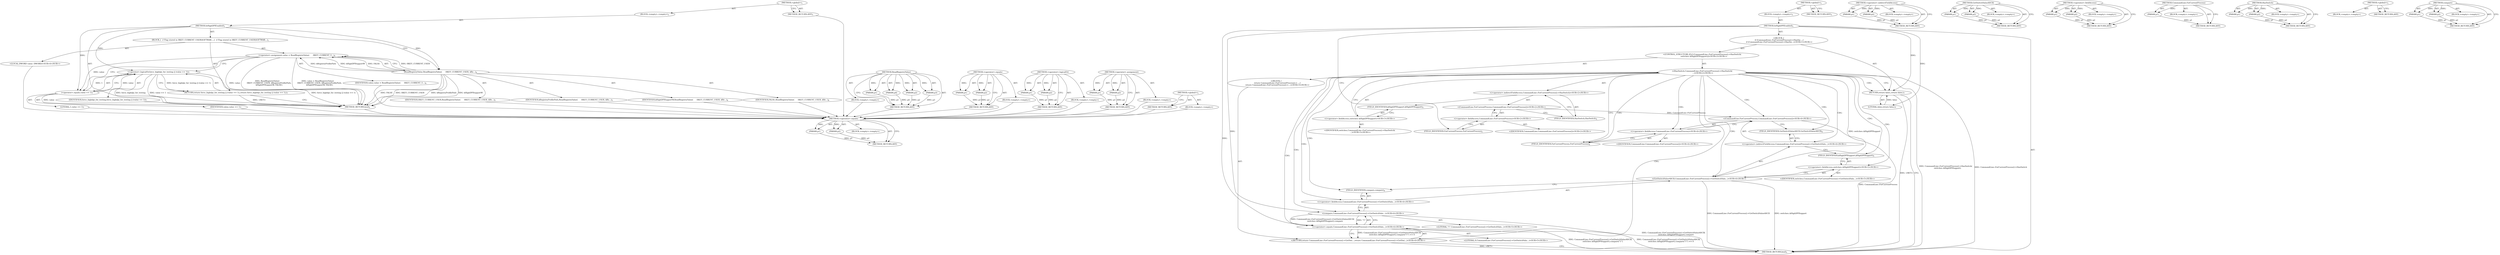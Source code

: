 digraph "&lt;global&gt;" {
vulnerable_81 [label=<(METHOD,&lt;operator&gt;.equals)>];
vulnerable_82 [label=<(PARAM,p1)>];
vulnerable_83 [label=<(PARAM,p2)>];
vulnerable_84 [label=<(BLOCK,&lt;empty&gt;,&lt;empty&gt;)>];
vulnerable_85 [label=<(METHOD_RETURN,ANY)>];
vulnerable_6 [label=<(METHOD,&lt;global&gt;)<SUB>1</SUB>>];
vulnerable_7 [label=<(BLOCK,&lt;empty&gt;,&lt;empty&gt;)<SUB>1</SUB>>];
vulnerable_8 [label=<(METHOD,IsHighDPIEnabled)<SUB>1</SUB>>];
vulnerable_9 [label="<(BLOCK,{
  if (CommandLine::ForCurrentProcess()-&gt;HasSw...,{
  if (CommandLine::ForCurrentProcess()-&gt;HasSw...)<SUB>1</SUB>>"];
vulnerable_10 [label="<(CONTROL_STRUCTURE,IF,if (CommandLine::ForCurrentProcess()-&gt;HasSwitch(
      switches::kHighDPISupport)))<SUB>2</SUB>>"];
vulnerable_11 [label="<(HasSwitch,CommandLine::ForCurrentProcess()-&gt;HasSwitch(
  ...)<SUB>2</SUB>>"];
vulnerable_12 [label="<(&lt;operator&gt;.indirectFieldAccess,CommandLine::ForCurrentProcess()-&gt;HasSwitch)<SUB>2</SUB>>"];
vulnerable_13 [label="<(CommandLine.ForCurrentProcess,CommandLine::ForCurrentProcess())<SUB>2</SUB>>"];
vulnerable_14 [label="<(&lt;operator&gt;.fieldAccess,CommandLine::ForCurrentProcess)<SUB>2</SUB>>"];
vulnerable_15 [label="<(IDENTIFIER,CommandLine,CommandLine::ForCurrentProcess())<SUB>2</SUB>>"];
vulnerable_16 [label=<(FIELD_IDENTIFIER,ForCurrentProcess,ForCurrentProcess)<SUB>2</SUB>>];
vulnerable_17 [label=<(FIELD_IDENTIFIER,HasSwitch,HasSwitch)<SUB>2</SUB>>];
vulnerable_18 [label="<(&lt;operator&gt;.fieldAccess,switches::kHighDPISupport)<SUB>3</SUB>>"];
vulnerable_19 [label="<(IDENTIFIER,switches,CommandLine::ForCurrentProcess()-&gt;HasSwitch(
  ...)<SUB>3</SUB>>"];
vulnerable_20 [label=<(FIELD_IDENTIFIER,kHighDPISupport,kHighDPISupport)<SUB>3</SUB>>];
vulnerable_21 [label="<(BLOCK,{
    return CommandLine::ForCurrentProcess()-&gt;...,{
    return CommandLine::ForCurrentProcess()-&gt;...)<SUB>3</SUB>>"];
vulnerable_22 [label="<(RETURN,return CommandLine::ForCurrentProcess()-&gt;GetSwi...,return CommandLine::ForCurrentProcess()-&gt;GetSwi...)<SUB>4</SUB>>"];
vulnerable_23 [label="<(&lt;operator&gt;.equals,CommandLine::ForCurrentProcess()-&gt;GetSwitchValu...)<SUB>4</SUB>>"];
vulnerable_24 [label="<(compare,CommandLine::ForCurrentProcess()-&gt;GetSwitchValu...)<SUB>4</SUB>>"];
vulnerable_25 [label="<(&lt;operator&gt;.fieldAccess,CommandLine::ForCurrentProcess()-&gt;GetSwitchValu...)<SUB>4</SUB>>"];
vulnerable_26 [label="<(GetSwitchValueASCII,CommandLine::ForCurrentProcess()-&gt;GetSwitchValu...)<SUB>4</SUB>>"];
vulnerable_27 [label="<(&lt;operator&gt;.indirectFieldAccess,CommandLine::ForCurrentProcess()-&gt;GetSwitchValu...)<SUB>4</SUB>>"];
vulnerable_28 [label="<(CommandLine.ForCurrentProcess,CommandLine::ForCurrentProcess())<SUB>4</SUB>>"];
vulnerable_29 [label="<(&lt;operator&gt;.fieldAccess,CommandLine::ForCurrentProcess)<SUB>4</SUB>>"];
vulnerable_30 [label="<(IDENTIFIER,CommandLine,CommandLine::ForCurrentProcess())<SUB>4</SUB>>"];
vulnerable_31 [label=<(FIELD_IDENTIFIER,ForCurrentProcess,ForCurrentProcess)<SUB>4</SUB>>];
vulnerable_32 [label=<(FIELD_IDENTIFIER,GetSwitchValueASCII,GetSwitchValueASCII)<SUB>4</SUB>>];
vulnerable_33 [label="<(&lt;operator&gt;.fieldAccess,switches::kHighDPISupport)<SUB>5</SUB>>"];
vulnerable_34 [label="<(IDENTIFIER,switches,CommandLine::ForCurrentProcess()-&gt;GetSwitchValu...)<SUB>5</SUB>>"];
vulnerable_35 [label=<(FIELD_IDENTIFIER,kHighDPISupport,kHighDPISupport)<SUB>5</SUB>>];
vulnerable_36 [label=<(FIELD_IDENTIFIER,compare,compare)<SUB>4</SUB>>];
vulnerable_37 [label="<(LITERAL,&quot;1&quot;,CommandLine::ForCurrentProcess()-&gt;GetSwitchValu...)<SUB>5</SUB>>"];
vulnerable_38 [label="<(LITERAL,0,CommandLine::ForCurrentProcess()-&gt;GetSwitchValu...)<SUB>5</SUB>>"];
vulnerable_39 [label=<(RETURN,return false;,return false;)<SUB>7</SUB>>];
vulnerable_40 [label=<(LITERAL,false,return false;)<SUB>7</SUB>>];
vulnerable_41 [label=<(METHOD_RETURN,bool)<SUB>1</SUB>>];
vulnerable_43 [label=<(METHOD_RETURN,ANY)<SUB>1</SUB>>];
vulnerable_67 [label=<(METHOD,&lt;operator&gt;.indirectFieldAccess)>];
vulnerable_68 [label=<(PARAM,p1)>];
vulnerable_69 [label=<(PARAM,p2)>];
vulnerable_70 [label=<(BLOCK,&lt;empty&gt;,&lt;empty&gt;)>];
vulnerable_71 [label=<(METHOD_RETURN,ANY)>];
vulnerable_91 [label=<(METHOD,GetSwitchValueASCII)>];
vulnerable_92 [label=<(PARAM,p1)>];
vulnerable_93 [label=<(PARAM,p2)>];
vulnerable_94 [label=<(BLOCK,&lt;empty&gt;,&lt;empty&gt;)>];
vulnerable_95 [label=<(METHOD_RETURN,ANY)>];
vulnerable_76 [label=<(METHOD,&lt;operator&gt;.fieldAccess)>];
vulnerable_77 [label=<(PARAM,p1)>];
vulnerable_78 [label=<(PARAM,p2)>];
vulnerable_79 [label=<(BLOCK,&lt;empty&gt;,&lt;empty&gt;)>];
vulnerable_80 [label=<(METHOD_RETURN,ANY)>];
vulnerable_72 [label=<(METHOD,CommandLine.ForCurrentProcess)>];
vulnerable_73 [label=<(PARAM,p1)>];
vulnerable_74 [label=<(BLOCK,&lt;empty&gt;,&lt;empty&gt;)>];
vulnerable_75 [label=<(METHOD_RETURN,ANY)>];
vulnerable_62 [label=<(METHOD,HasSwitch)>];
vulnerable_63 [label=<(PARAM,p1)>];
vulnerable_64 [label=<(PARAM,p2)>];
vulnerable_65 [label=<(BLOCK,&lt;empty&gt;,&lt;empty&gt;)>];
vulnerable_66 [label=<(METHOD_RETURN,ANY)>];
vulnerable_56 [label=<(METHOD,&lt;global&gt;)<SUB>1</SUB>>];
vulnerable_57 [label=<(BLOCK,&lt;empty&gt;,&lt;empty&gt;)>];
vulnerable_58 [label=<(METHOD_RETURN,ANY)>];
vulnerable_86 [label=<(METHOD,compare)>];
vulnerable_87 [label=<(PARAM,p1)>];
vulnerable_88 [label=<(PARAM,p2)>];
vulnerable_89 [label=<(BLOCK,&lt;empty&gt;,&lt;empty&gt;)>];
vulnerable_90 [label=<(METHOD_RETURN,ANY)>];
fixed_6 [label=<(METHOD,&lt;global&gt;)<SUB>1</SUB>>];
fixed_7 [label=<(BLOCK,&lt;empty&gt;,&lt;empty&gt;)<SUB>1</SUB>>];
fixed_8 [label=<(METHOD,IsHighDPIEnabled)<SUB>1</SUB>>];
fixed_9 [label=<(BLOCK,{
  // Flag stored in HKEY_CURRENT_USER\SOFTWAR...,{
  // Flag stored in HKEY_CURRENT_USER\SOFTWAR...)<SUB>1</SUB>>];
fixed_10 [label="<(LOCAL,DWORD value: DWORD)<SUB>4</SUB>>"];
fixed_11 [label=<(&lt;operator&gt;.assignment,value = ReadRegistryValue(
      HKEY_CURRENT_U...)<SUB>4</SUB>>];
fixed_12 [label=<(IDENTIFIER,value,value = ReadRegistryValue(
      HKEY_CURRENT_U...)<SUB>4</SUB>>];
fixed_13 [label=<(ReadRegistryValue,ReadRegistryValue(
      HKEY_CURRENT_USER, kRe...)<SUB>4</SUB>>];
fixed_14 [label=<(IDENTIFIER,HKEY_CURRENT_USER,ReadRegistryValue(
      HKEY_CURRENT_USER, kRe...)<SUB>5</SUB>>];
fixed_15 [label=<(IDENTIFIER,kRegistryProfilePath,ReadRegistryValue(
      HKEY_CURRENT_USER, kRe...)<SUB>5</SUB>>];
fixed_16 [label=<(IDENTIFIER,kHighDPISupportW,ReadRegistryValue(
      HKEY_CURRENT_USER, kRe...)<SUB>6</SUB>>];
fixed_17 [label=<(IDENTIFIER,FALSE,ReadRegistryValue(
      HKEY_CURRENT_USER, kRe...)<SUB>6</SUB>>];
fixed_18 [label=<(RETURN,return force_highdpi_for_testing || (value == 1);,return force_highdpi_for_testing || (value == 1);)<SUB>7</SUB>>];
fixed_19 [label=<(&lt;operator&gt;.logicalOr,force_highdpi_for_testing || (value == 1))<SUB>7</SUB>>];
fixed_20 [label=<(IDENTIFIER,force_highdpi_for_testing,force_highdpi_for_testing || (value == 1))<SUB>7</SUB>>];
fixed_21 [label=<(&lt;operator&gt;.equals,value == 1)<SUB>7</SUB>>];
fixed_22 [label=<(IDENTIFIER,value,value == 1)<SUB>7</SUB>>];
fixed_23 [label=<(LITERAL,1,value == 1)<SUB>7</SUB>>];
fixed_24 [label=<(METHOD_RETURN,bool)<SUB>1</SUB>>];
fixed_26 [label=<(METHOD_RETURN,ANY)<SUB>1</SUB>>];
fixed_50 [label=<(METHOD,ReadRegistryValue)>];
fixed_51 [label=<(PARAM,p1)>];
fixed_52 [label=<(PARAM,p2)>];
fixed_53 [label=<(PARAM,p3)>];
fixed_54 [label=<(PARAM,p4)>];
fixed_55 [label=<(BLOCK,&lt;empty&gt;,&lt;empty&gt;)>];
fixed_56 [label=<(METHOD_RETURN,ANY)>];
fixed_62 [label=<(METHOD,&lt;operator&gt;.equals)>];
fixed_63 [label=<(PARAM,p1)>];
fixed_64 [label=<(PARAM,p2)>];
fixed_65 [label=<(BLOCK,&lt;empty&gt;,&lt;empty&gt;)>];
fixed_66 [label=<(METHOD_RETURN,ANY)>];
fixed_57 [label=<(METHOD,&lt;operator&gt;.logicalOr)>];
fixed_58 [label=<(PARAM,p1)>];
fixed_59 [label=<(PARAM,p2)>];
fixed_60 [label=<(BLOCK,&lt;empty&gt;,&lt;empty&gt;)>];
fixed_61 [label=<(METHOD_RETURN,ANY)>];
fixed_45 [label=<(METHOD,&lt;operator&gt;.assignment)>];
fixed_46 [label=<(PARAM,p1)>];
fixed_47 [label=<(PARAM,p2)>];
fixed_48 [label=<(BLOCK,&lt;empty&gt;,&lt;empty&gt;)>];
fixed_49 [label=<(METHOD_RETURN,ANY)>];
fixed_39 [label=<(METHOD,&lt;global&gt;)<SUB>1</SUB>>];
fixed_40 [label=<(BLOCK,&lt;empty&gt;,&lt;empty&gt;)>];
fixed_41 [label=<(METHOD_RETURN,ANY)>];
vulnerable_81 -> vulnerable_82  [key=0, label="AST: "];
vulnerable_81 -> vulnerable_82  [key=1, label="DDG: "];
vulnerable_81 -> vulnerable_84  [key=0, label="AST: "];
vulnerable_81 -> vulnerable_83  [key=0, label="AST: "];
vulnerable_81 -> vulnerable_83  [key=1, label="DDG: "];
vulnerable_81 -> vulnerable_85  [key=0, label="AST: "];
vulnerable_81 -> vulnerable_85  [key=1, label="CFG: "];
vulnerable_82 -> vulnerable_85  [key=0, label="DDG: p1"];
vulnerable_83 -> vulnerable_85  [key=0, label="DDG: p2"];
vulnerable_6 -> vulnerable_7  [key=0, label="AST: "];
vulnerable_6 -> vulnerable_43  [key=0, label="AST: "];
vulnerable_6 -> vulnerable_43  [key=1, label="CFG: "];
vulnerable_7 -> vulnerable_8  [key=0, label="AST: "];
vulnerable_8 -> vulnerable_9  [key=0, label="AST: "];
vulnerable_8 -> vulnerable_41  [key=0, label="AST: "];
vulnerable_8 -> vulnerable_16  [key=0, label="CFG: "];
vulnerable_8 -> vulnerable_39  [key=0, label="DDG: "];
vulnerable_8 -> vulnerable_40  [key=0, label="DDG: "];
vulnerable_8 -> vulnerable_23  [key=0, label="DDG: "];
vulnerable_8 -> vulnerable_24  [key=0, label="DDG: "];
vulnerable_9 -> vulnerable_10  [key=0, label="AST: "];
vulnerable_9 -> vulnerable_39  [key=0, label="AST: "];
vulnerable_10 -> vulnerable_11  [key=0, label="AST: "];
vulnerable_10 -> vulnerable_21  [key=0, label="AST: "];
vulnerable_11 -> vulnerable_12  [key=0, label="AST: "];
vulnerable_11 -> vulnerable_18  [key=0, label="AST: "];
vulnerable_11 -> vulnerable_31  [key=0, label="CFG: "];
vulnerable_11 -> vulnerable_31  [key=1, label="CDG: "];
vulnerable_11 -> vulnerable_39  [key=0, label="CFG: "];
vulnerable_11 -> vulnerable_39  [key=1, label="CDG: "];
vulnerable_11 -> vulnerable_41  [key=0, label="DDG: CommandLine::ForCurrentProcess()-&gt;HasSwitch"];
vulnerable_11 -> vulnerable_41  [key=1, label="DDG: CommandLine::ForCurrentProcess()-&gt;HasSwitch(
      switches::kHighDPISupport)"];
vulnerable_11 -> vulnerable_26  [key=0, label="DDG: switches::kHighDPISupport"];
vulnerable_11 -> vulnerable_26  [key=1, label="CDG: "];
vulnerable_11 -> vulnerable_24  [key=0, label="CDG: "];
vulnerable_11 -> vulnerable_29  [key=0, label="CDG: "];
vulnerable_11 -> vulnerable_32  [key=0, label="CDG: "];
vulnerable_11 -> vulnerable_33  [key=0, label="CDG: "];
vulnerable_11 -> vulnerable_23  [key=0, label="CDG: "];
vulnerable_11 -> vulnerable_28  [key=0, label="CDG: "];
vulnerable_11 -> vulnerable_36  [key=0, label="CDG: "];
vulnerable_11 -> vulnerable_35  [key=0, label="CDG: "];
vulnerable_11 -> vulnerable_25  [key=0, label="CDG: "];
vulnerable_11 -> vulnerable_22  [key=0, label="CDG: "];
vulnerable_11 -> vulnerable_27  [key=0, label="CDG: "];
vulnerable_12 -> vulnerable_13  [key=0, label="AST: "];
vulnerable_12 -> vulnerable_17  [key=0, label="AST: "];
vulnerable_12 -> vulnerable_20  [key=0, label="CFG: "];
vulnerable_13 -> vulnerable_14  [key=0, label="AST: "];
vulnerable_13 -> vulnerable_17  [key=0, label="CFG: "];
vulnerable_13 -> vulnerable_28  [key=0, label="DDG: CommandLine::ForCurrentProcess"];
vulnerable_14 -> vulnerable_15  [key=0, label="AST: "];
vulnerable_14 -> vulnerable_16  [key=0, label="AST: "];
vulnerable_14 -> vulnerable_13  [key=0, label="CFG: "];
vulnerable_16 -> vulnerable_14  [key=0, label="CFG: "];
vulnerable_17 -> vulnerable_12  [key=0, label="CFG: "];
vulnerable_18 -> vulnerable_19  [key=0, label="AST: "];
vulnerable_18 -> vulnerable_20  [key=0, label="AST: "];
vulnerable_18 -> vulnerable_11  [key=0, label="CFG: "];
vulnerable_20 -> vulnerable_18  [key=0, label="CFG: "];
vulnerable_21 -> vulnerable_22  [key=0, label="AST: "];
vulnerable_22 -> vulnerable_23  [key=0, label="AST: "];
vulnerable_22 -> vulnerable_41  [key=0, label="CFG: "];
vulnerable_22 -> vulnerable_41  [key=1, label="DDG: &lt;RET&gt;"];
vulnerable_23 -> vulnerable_24  [key=0, label="AST: "];
vulnerable_23 -> vulnerable_38  [key=0, label="AST: "];
vulnerable_23 -> vulnerable_22  [key=0, label="CFG: "];
vulnerable_23 -> vulnerable_22  [key=1, label="DDG: CommandLine::ForCurrentProcess()-&gt;GetSwitchValueASCII(
        switches::kHighDPISupport).compare(&quot;1&quot;) == 0"];
vulnerable_23 -> vulnerable_41  [key=0, label="DDG: CommandLine::ForCurrentProcess()-&gt;GetSwitchValueASCII(
        switches::kHighDPISupport).compare(&quot;1&quot;)"];
vulnerable_23 -> vulnerable_41  [key=1, label="DDG: CommandLine::ForCurrentProcess()-&gt;GetSwitchValueASCII(
        switches::kHighDPISupport).compare(&quot;1&quot;) == 0"];
vulnerable_24 -> vulnerable_25  [key=0, label="AST: "];
vulnerable_24 -> vulnerable_37  [key=0, label="AST: "];
vulnerable_24 -> vulnerable_23  [key=0, label="CFG: "];
vulnerable_24 -> vulnerable_23  [key=1, label="DDG: CommandLine::ForCurrentProcess()-&gt;GetSwitchValueASCII(
        switches::kHighDPISupport).compare"];
vulnerable_24 -> vulnerable_23  [key=2, label="DDG: &quot;1&quot;"];
vulnerable_24 -> vulnerable_41  [key=0, label="DDG: CommandLine::ForCurrentProcess()-&gt;GetSwitchValueASCII(
        switches::kHighDPISupport).compare"];
vulnerable_25 -> vulnerable_26  [key=0, label="AST: "];
vulnerable_25 -> vulnerable_36  [key=0, label="AST: "];
vulnerable_25 -> vulnerable_24  [key=0, label="CFG: "];
vulnerable_26 -> vulnerable_27  [key=0, label="AST: "];
vulnerable_26 -> vulnerable_33  [key=0, label="AST: "];
vulnerable_26 -> vulnerable_36  [key=0, label="CFG: "];
vulnerable_26 -> vulnerable_41  [key=0, label="DDG: CommandLine::ForCurrentProcess()-&gt;GetSwitchValueASCII"];
vulnerable_26 -> vulnerable_41  [key=1, label="DDG: switches::kHighDPISupport"];
vulnerable_27 -> vulnerable_28  [key=0, label="AST: "];
vulnerable_27 -> vulnerable_32  [key=0, label="AST: "];
vulnerable_27 -> vulnerable_35  [key=0, label="CFG: "];
vulnerable_28 -> vulnerable_29  [key=0, label="AST: "];
vulnerable_28 -> vulnerable_32  [key=0, label="CFG: "];
vulnerable_28 -> vulnerable_41  [key=0, label="DDG: CommandLine::ForCurrentProcess"];
vulnerable_29 -> vulnerable_30  [key=0, label="AST: "];
vulnerable_29 -> vulnerable_31  [key=0, label="AST: "];
vulnerable_29 -> vulnerable_28  [key=0, label="CFG: "];
vulnerable_31 -> vulnerable_29  [key=0, label="CFG: "];
vulnerable_32 -> vulnerable_27  [key=0, label="CFG: "];
vulnerable_33 -> vulnerable_34  [key=0, label="AST: "];
vulnerable_33 -> vulnerable_35  [key=0, label="AST: "];
vulnerable_33 -> vulnerable_26  [key=0, label="CFG: "];
vulnerable_35 -> vulnerable_33  [key=0, label="CFG: "];
vulnerable_36 -> vulnerable_25  [key=0, label="CFG: "];
vulnerable_39 -> vulnerable_40  [key=0, label="AST: "];
vulnerable_39 -> vulnerable_41  [key=0, label="CFG: "];
vulnerable_39 -> vulnerable_41  [key=1, label="DDG: &lt;RET&gt;"];
vulnerable_40 -> vulnerable_39  [key=0, label="DDG: false"];
vulnerable_67 -> vulnerable_68  [key=0, label="AST: "];
vulnerable_67 -> vulnerable_68  [key=1, label="DDG: "];
vulnerable_67 -> vulnerable_70  [key=0, label="AST: "];
vulnerable_67 -> vulnerable_69  [key=0, label="AST: "];
vulnerable_67 -> vulnerable_69  [key=1, label="DDG: "];
vulnerable_67 -> vulnerable_71  [key=0, label="AST: "];
vulnerable_67 -> vulnerable_71  [key=1, label="CFG: "];
vulnerable_68 -> vulnerable_71  [key=0, label="DDG: p1"];
vulnerable_69 -> vulnerable_71  [key=0, label="DDG: p2"];
vulnerable_91 -> vulnerable_92  [key=0, label="AST: "];
vulnerable_91 -> vulnerable_92  [key=1, label="DDG: "];
vulnerable_91 -> vulnerable_94  [key=0, label="AST: "];
vulnerable_91 -> vulnerable_93  [key=0, label="AST: "];
vulnerable_91 -> vulnerable_93  [key=1, label="DDG: "];
vulnerable_91 -> vulnerable_95  [key=0, label="AST: "];
vulnerable_91 -> vulnerable_95  [key=1, label="CFG: "];
vulnerable_92 -> vulnerable_95  [key=0, label="DDG: p1"];
vulnerable_93 -> vulnerable_95  [key=0, label="DDG: p2"];
vulnerable_76 -> vulnerable_77  [key=0, label="AST: "];
vulnerable_76 -> vulnerable_77  [key=1, label="DDG: "];
vulnerable_76 -> vulnerable_79  [key=0, label="AST: "];
vulnerable_76 -> vulnerable_78  [key=0, label="AST: "];
vulnerable_76 -> vulnerable_78  [key=1, label="DDG: "];
vulnerable_76 -> vulnerable_80  [key=0, label="AST: "];
vulnerable_76 -> vulnerable_80  [key=1, label="CFG: "];
vulnerable_77 -> vulnerable_80  [key=0, label="DDG: p1"];
vulnerable_78 -> vulnerable_80  [key=0, label="DDG: p2"];
vulnerable_72 -> vulnerable_73  [key=0, label="AST: "];
vulnerable_72 -> vulnerable_73  [key=1, label="DDG: "];
vulnerable_72 -> vulnerable_74  [key=0, label="AST: "];
vulnerable_72 -> vulnerable_75  [key=0, label="AST: "];
vulnerable_72 -> vulnerable_75  [key=1, label="CFG: "];
vulnerable_73 -> vulnerable_75  [key=0, label="DDG: p1"];
vulnerable_62 -> vulnerable_63  [key=0, label="AST: "];
vulnerable_62 -> vulnerable_63  [key=1, label="DDG: "];
vulnerable_62 -> vulnerable_65  [key=0, label="AST: "];
vulnerable_62 -> vulnerable_64  [key=0, label="AST: "];
vulnerable_62 -> vulnerable_64  [key=1, label="DDG: "];
vulnerable_62 -> vulnerable_66  [key=0, label="AST: "];
vulnerable_62 -> vulnerable_66  [key=1, label="CFG: "];
vulnerable_63 -> vulnerable_66  [key=0, label="DDG: p1"];
vulnerable_64 -> vulnerable_66  [key=0, label="DDG: p2"];
vulnerable_56 -> vulnerable_57  [key=0, label="AST: "];
vulnerable_56 -> vulnerable_58  [key=0, label="AST: "];
vulnerable_56 -> vulnerable_58  [key=1, label="CFG: "];
vulnerable_86 -> vulnerable_87  [key=0, label="AST: "];
vulnerable_86 -> vulnerable_87  [key=1, label="DDG: "];
vulnerable_86 -> vulnerable_89  [key=0, label="AST: "];
vulnerable_86 -> vulnerable_88  [key=0, label="AST: "];
vulnerable_86 -> vulnerable_88  [key=1, label="DDG: "];
vulnerable_86 -> vulnerable_90  [key=0, label="AST: "];
vulnerable_86 -> vulnerable_90  [key=1, label="CFG: "];
vulnerable_87 -> vulnerable_90  [key=0, label="DDG: p1"];
vulnerable_88 -> vulnerable_90  [key=0, label="DDG: p2"];
fixed_6 -> fixed_7  [key=0, label="AST: "];
fixed_6 -> fixed_26  [key=0, label="AST: "];
fixed_6 -> fixed_26  [key=1, label="CFG: "];
fixed_7 -> fixed_8  [key=0, label="AST: "];
fixed_8 -> fixed_9  [key=0, label="AST: "];
fixed_8 -> fixed_24  [key=0, label="AST: "];
fixed_8 -> fixed_13  [key=0, label="CFG: "];
fixed_8 -> fixed_13  [key=1, label="DDG: "];
fixed_8 -> fixed_19  [key=0, label="DDG: "];
fixed_8 -> fixed_21  [key=0, label="DDG: "];
fixed_9 -> fixed_10  [key=0, label="AST: "];
fixed_9 -> fixed_11  [key=0, label="AST: "];
fixed_9 -> fixed_18  [key=0, label="AST: "];
fixed_10 -> vulnerable_81  [key=0];
fixed_11 -> fixed_12  [key=0, label="AST: "];
fixed_11 -> fixed_13  [key=0, label="AST: "];
fixed_11 -> fixed_19  [key=0, label="CFG: "];
fixed_11 -> fixed_21  [key=0, label="CFG: "];
fixed_11 -> fixed_21  [key=1, label="DDG: value"];
fixed_11 -> fixed_24  [key=0, label="DDG: value"];
fixed_11 -> fixed_24  [key=1, label="DDG: ReadRegistryValue(
      HKEY_CURRENT_USER, kRegistryProfilePath,
      kHighDPISupportW, FALSE)"];
fixed_11 -> fixed_24  [key=2, label="DDG: value = ReadRegistryValue(
      HKEY_CURRENT_USER, kRegistryProfilePath,
      kHighDPISupportW, FALSE)"];
fixed_12 -> vulnerable_81  [key=0];
fixed_13 -> fixed_14  [key=0, label="AST: "];
fixed_13 -> fixed_15  [key=0, label="AST: "];
fixed_13 -> fixed_16  [key=0, label="AST: "];
fixed_13 -> fixed_17  [key=0, label="AST: "];
fixed_13 -> fixed_11  [key=0, label="CFG: "];
fixed_13 -> fixed_11  [key=1, label="DDG: HKEY_CURRENT_USER"];
fixed_13 -> fixed_11  [key=2, label="DDG: kRegistryProfilePath"];
fixed_13 -> fixed_11  [key=3, label="DDG: kHighDPISupportW"];
fixed_13 -> fixed_11  [key=4, label="DDG: FALSE"];
fixed_13 -> fixed_24  [key=0, label="DDG: kRegistryProfilePath"];
fixed_13 -> fixed_24  [key=1, label="DDG: kHighDPISupportW"];
fixed_13 -> fixed_24  [key=2, label="DDG: FALSE"];
fixed_13 -> fixed_24  [key=3, label="DDG: HKEY_CURRENT_USER"];
fixed_14 -> vulnerable_81  [key=0];
fixed_15 -> vulnerable_81  [key=0];
fixed_16 -> vulnerable_81  [key=0];
fixed_17 -> vulnerable_81  [key=0];
fixed_18 -> fixed_19  [key=0, label="AST: "];
fixed_18 -> fixed_24  [key=0, label="CFG: "];
fixed_18 -> fixed_24  [key=1, label="DDG: &lt;RET&gt;"];
fixed_19 -> fixed_20  [key=0, label="AST: "];
fixed_19 -> fixed_21  [key=0, label="AST: "];
fixed_19 -> fixed_18  [key=0, label="CFG: "];
fixed_19 -> fixed_18  [key=1, label="DDG: force_highdpi_for_testing || (value == 1)"];
fixed_19 -> fixed_24  [key=0, label="DDG: force_highdpi_for_testing"];
fixed_19 -> fixed_24  [key=1, label="DDG: value == 1"];
fixed_19 -> fixed_24  [key=2, label="DDG: force_highdpi_for_testing || (value == 1)"];
fixed_20 -> vulnerable_81  [key=0];
fixed_21 -> fixed_22  [key=0, label="AST: "];
fixed_21 -> fixed_23  [key=0, label="AST: "];
fixed_21 -> fixed_19  [key=0, label="CFG: "];
fixed_21 -> fixed_19  [key=1, label="DDG: value"];
fixed_21 -> fixed_19  [key=2, label="DDG: 1"];
fixed_21 -> fixed_24  [key=0, label="DDG: value"];
fixed_22 -> vulnerable_81  [key=0];
fixed_23 -> vulnerable_81  [key=0];
fixed_24 -> vulnerable_81  [key=0];
fixed_26 -> vulnerable_81  [key=0];
fixed_50 -> fixed_51  [key=0, label="AST: "];
fixed_50 -> fixed_51  [key=1, label="DDG: "];
fixed_50 -> fixed_55  [key=0, label="AST: "];
fixed_50 -> fixed_52  [key=0, label="AST: "];
fixed_50 -> fixed_52  [key=1, label="DDG: "];
fixed_50 -> fixed_56  [key=0, label="AST: "];
fixed_50 -> fixed_56  [key=1, label="CFG: "];
fixed_50 -> fixed_53  [key=0, label="AST: "];
fixed_50 -> fixed_53  [key=1, label="DDG: "];
fixed_50 -> fixed_54  [key=0, label="AST: "];
fixed_50 -> fixed_54  [key=1, label="DDG: "];
fixed_51 -> fixed_56  [key=0, label="DDG: p1"];
fixed_52 -> fixed_56  [key=0, label="DDG: p2"];
fixed_53 -> fixed_56  [key=0, label="DDG: p3"];
fixed_54 -> fixed_56  [key=0, label="DDG: p4"];
fixed_55 -> vulnerable_81  [key=0];
fixed_56 -> vulnerable_81  [key=0];
fixed_62 -> fixed_63  [key=0, label="AST: "];
fixed_62 -> fixed_63  [key=1, label="DDG: "];
fixed_62 -> fixed_65  [key=0, label="AST: "];
fixed_62 -> fixed_64  [key=0, label="AST: "];
fixed_62 -> fixed_64  [key=1, label="DDG: "];
fixed_62 -> fixed_66  [key=0, label="AST: "];
fixed_62 -> fixed_66  [key=1, label="CFG: "];
fixed_63 -> fixed_66  [key=0, label="DDG: p1"];
fixed_64 -> fixed_66  [key=0, label="DDG: p2"];
fixed_65 -> vulnerable_81  [key=0];
fixed_66 -> vulnerable_81  [key=0];
fixed_57 -> fixed_58  [key=0, label="AST: "];
fixed_57 -> fixed_58  [key=1, label="DDG: "];
fixed_57 -> fixed_60  [key=0, label="AST: "];
fixed_57 -> fixed_59  [key=0, label="AST: "];
fixed_57 -> fixed_59  [key=1, label="DDG: "];
fixed_57 -> fixed_61  [key=0, label="AST: "];
fixed_57 -> fixed_61  [key=1, label="CFG: "];
fixed_58 -> fixed_61  [key=0, label="DDG: p1"];
fixed_59 -> fixed_61  [key=0, label="DDG: p2"];
fixed_60 -> vulnerable_81  [key=0];
fixed_61 -> vulnerable_81  [key=0];
fixed_45 -> fixed_46  [key=0, label="AST: "];
fixed_45 -> fixed_46  [key=1, label="DDG: "];
fixed_45 -> fixed_48  [key=0, label="AST: "];
fixed_45 -> fixed_47  [key=0, label="AST: "];
fixed_45 -> fixed_47  [key=1, label="DDG: "];
fixed_45 -> fixed_49  [key=0, label="AST: "];
fixed_45 -> fixed_49  [key=1, label="CFG: "];
fixed_46 -> fixed_49  [key=0, label="DDG: p1"];
fixed_47 -> fixed_49  [key=0, label="DDG: p2"];
fixed_48 -> vulnerable_81  [key=0];
fixed_49 -> vulnerable_81  [key=0];
fixed_39 -> fixed_40  [key=0, label="AST: "];
fixed_39 -> fixed_41  [key=0, label="AST: "];
fixed_39 -> fixed_41  [key=1, label="CFG: "];
fixed_40 -> vulnerable_81  [key=0];
fixed_41 -> vulnerable_81  [key=0];
}
